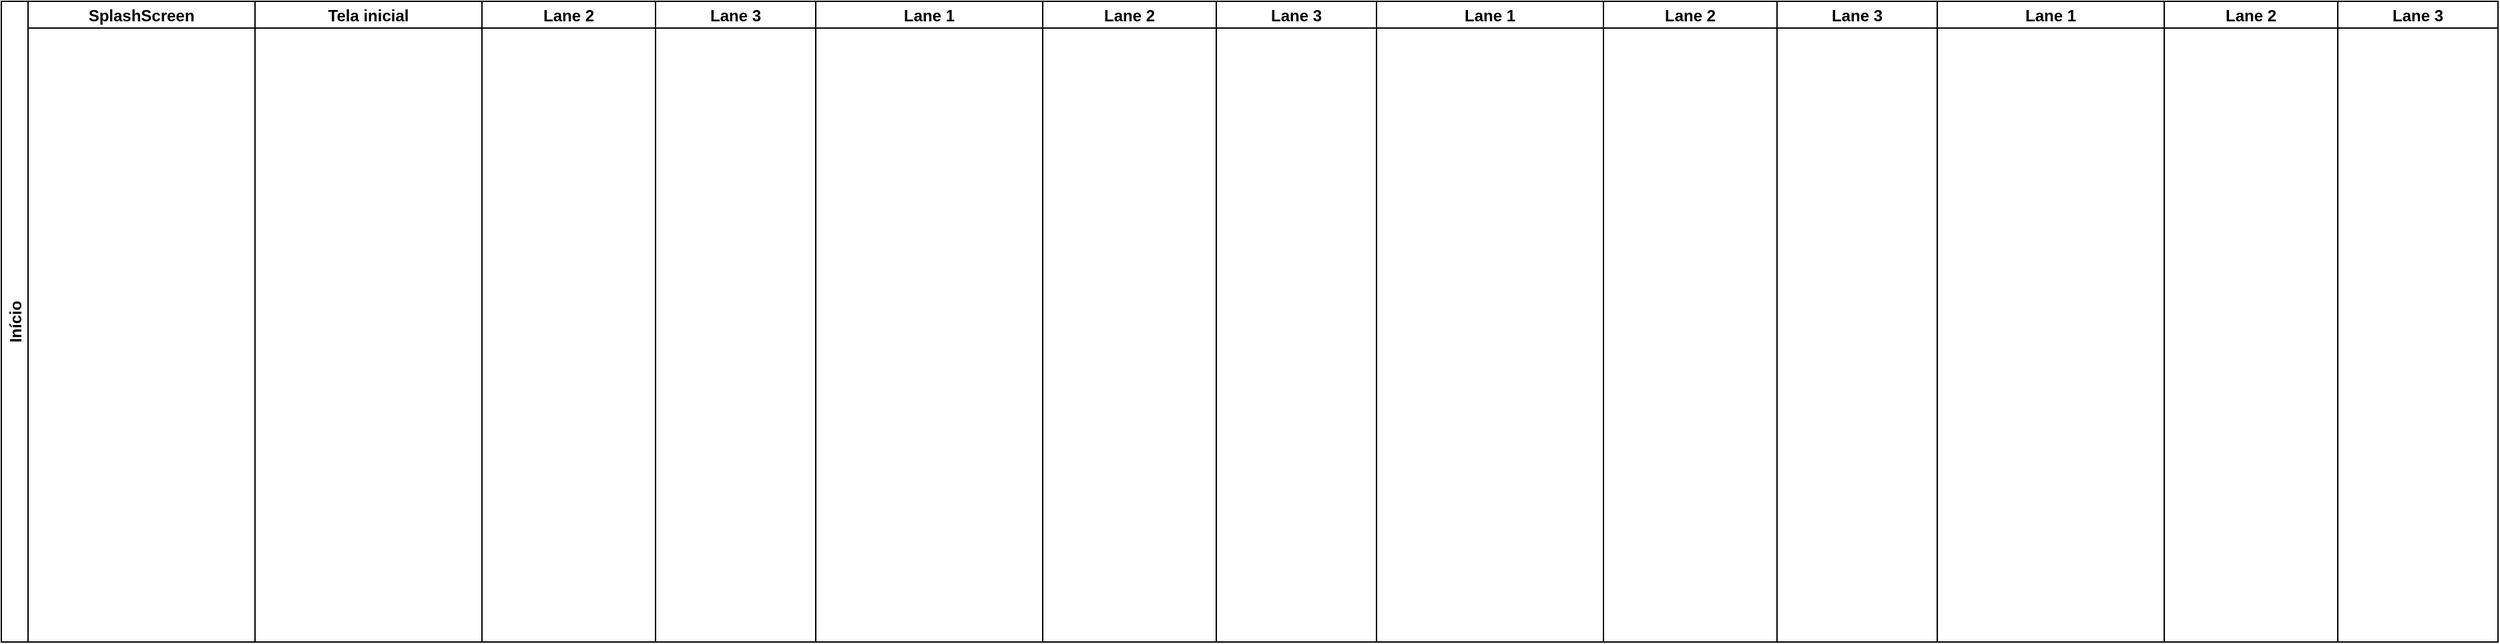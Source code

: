 <mxfile version="15.5.6" type="github">
  <diagram name="Cliente" id="0783ab3e-0a74-02c8-0abd-f7b4e66b4bec">
    <mxGraphModel dx="1877" dy="494" grid="1" gridSize="10" guides="1" tooltips="1" connect="1" arrows="1" fold="1" page="1" pageScale="1" pageWidth="1169" pageHeight="827" math="0" shadow="0">
      <root>
        <mxCell id="0" />
        <mxCell id="1" parent="0" />
        <mxCell id="LE1P0ZQWoaHicoNtDAZf-1" value="Início" style="swimlane;childLayout=stackLayout;resizeParent=1;resizeParentMax=0;startSize=20;horizontal=0;horizontalStack=1;rounded=0;sketch=0;" vertex="1" parent="1">
          <mxGeometry x="-90" y="80" width="610" height="480" as="geometry" />
        </mxCell>
        <mxCell id="LE1P0ZQWoaHicoNtDAZf-23" value="SplashScreen" style="swimlane;startSize=20;rounded=0;sketch=0;" vertex="1" parent="LE1P0ZQWoaHicoNtDAZf-1">
          <mxGeometry x="20" width="170" height="480" as="geometry" />
        </mxCell>
        <mxCell id="LE1P0ZQWoaHicoNtDAZf-2" value="Tela inicial" style="swimlane;startSize=20;rounded=0;sketch=0;" vertex="1" parent="LE1P0ZQWoaHicoNtDAZf-1">
          <mxGeometry x="190" width="170" height="480" as="geometry" />
        </mxCell>
        <mxCell id="LE1P0ZQWoaHicoNtDAZf-3" value="Lane 2" style="swimlane;startSize=20;rounded=0;sketch=0;" vertex="1" parent="LE1P0ZQWoaHicoNtDAZf-1">
          <mxGeometry x="360" width="130" height="480" as="geometry" />
        </mxCell>
        <mxCell id="LE1P0ZQWoaHicoNtDAZf-4" value="Lane 3" style="swimlane;startSize=20;rounded=0;sketch=0;" vertex="1" parent="LE1P0ZQWoaHicoNtDAZf-1">
          <mxGeometry x="490" width="120" height="480" as="geometry" />
        </mxCell>
        <mxCell id="LE1P0ZQWoaHicoNtDAZf-14" value="Lane 1" style="swimlane;startSize=20;rounded=0;sketch=0;" vertex="1" parent="1">
          <mxGeometry x="520" y="80" width="170" height="480" as="geometry" />
        </mxCell>
        <mxCell id="LE1P0ZQWoaHicoNtDAZf-15" value="Lane 2" style="swimlane;startSize=20;rounded=0;sketch=0;" vertex="1" parent="1">
          <mxGeometry x="690" y="80" width="130" height="480" as="geometry" />
        </mxCell>
        <mxCell id="LE1P0ZQWoaHicoNtDAZf-16" value="Lane 3" style="swimlane;startSize=20;rounded=0;sketch=0;" vertex="1" parent="1">
          <mxGeometry x="820" y="80" width="120" height="480" as="geometry" />
        </mxCell>
        <mxCell id="LE1P0ZQWoaHicoNtDAZf-17" value="Lane 1" style="swimlane;startSize=20;rounded=0;sketch=0;" vertex="1" parent="1">
          <mxGeometry x="940" y="80" width="170" height="480" as="geometry" />
        </mxCell>
        <mxCell id="LE1P0ZQWoaHicoNtDAZf-18" value="Lane 2" style="swimlane;startSize=20;rounded=0;sketch=0;" vertex="1" parent="1">
          <mxGeometry x="1110" y="80" width="130" height="480" as="geometry" />
        </mxCell>
        <mxCell id="LE1P0ZQWoaHicoNtDAZf-19" value="Lane 3" style="swimlane;startSize=20;rounded=0;sketch=0;" vertex="1" parent="1">
          <mxGeometry x="1240" y="80" width="120" height="480" as="geometry" />
        </mxCell>
        <mxCell id="LE1P0ZQWoaHicoNtDAZf-20" value="Lane 1" style="swimlane;startSize=20;rounded=0;sketch=0;" vertex="1" parent="1">
          <mxGeometry x="1360" y="80" width="170" height="480" as="geometry" />
        </mxCell>
        <mxCell id="LE1P0ZQWoaHicoNtDAZf-21" value="Lane 2" style="swimlane;startSize=20;rounded=0;sketch=0;" vertex="1" parent="1">
          <mxGeometry x="1530" y="80" width="130" height="480" as="geometry" />
        </mxCell>
        <mxCell id="LE1P0ZQWoaHicoNtDAZf-22" value="Lane 3" style="swimlane;startSize=20;rounded=0;sketch=0;" vertex="1" parent="1">
          <mxGeometry x="1660" y="80" width="120" height="480" as="geometry" />
        </mxCell>
      </root>
    </mxGraphModel>
  </diagram>
</mxfile>
